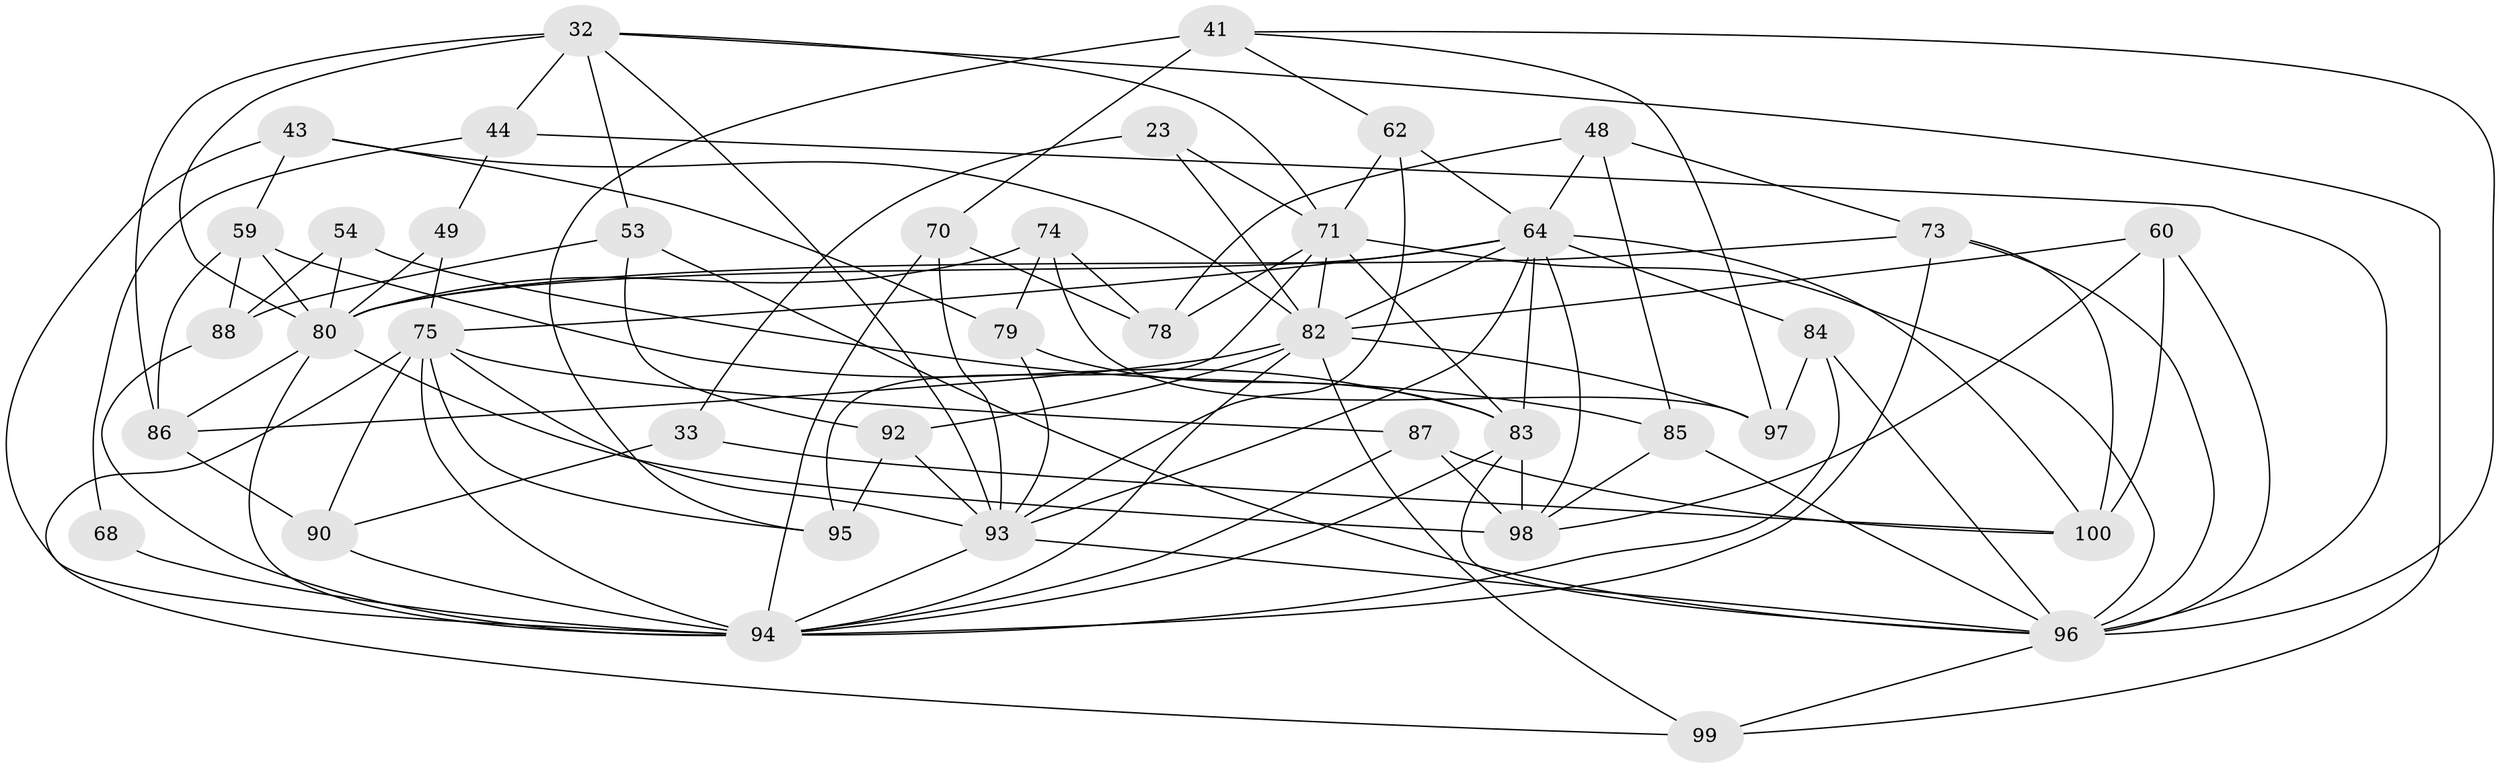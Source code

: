 // original degree distribution, {4: 1.0}
// Generated by graph-tools (version 1.1) at 2025/01/03/04/25 22:01:14]
// undirected, 40 vertices, 107 edges
graph export_dot {
graph [start="1"]
  node [color=gray90,style=filled];
  23;
  32 [super="+24"];
  33 [super="+11"];
  41 [super="+40"];
  43;
  44 [super="+20"];
  48;
  49;
  53;
  54;
  59 [super="+55"];
  60;
  62;
  64 [super="+25+38+46"];
  68;
  70 [super="+47"];
  71 [super="+58+63"];
  73 [super="+72"];
  74;
  75 [super="+34+51"];
  78;
  79;
  80 [super="+1+45+5+16+52"];
  82 [super="+9+57+50+66"];
  83 [super="+42+67"];
  84;
  85;
  86 [super="+76+28"];
  87;
  88 [super="+14"];
  90 [super="+31"];
  92 [super="+69"];
  93 [super="+65"];
  94 [super="+91+89"];
  95;
  96 [super="+8+26+22"];
  97;
  98 [super="+17+36+77"];
  99;
  100 [super="+30"];
  23 -- 33 [weight=2];
  23 -- 82;
  23 -- 71;
  32 -- 53;
  32 -- 86 [weight=2];
  32 -- 99;
  32 -- 71;
  32 -- 44;
  32 -- 80 [weight=2];
  32 -- 93 [weight=2];
  33 -- 100 [weight=2];
  33 -- 90 [weight=2];
  41 -- 70 [weight=2];
  41 -- 95;
  41 -- 62;
  41 -- 96;
  41 -- 97;
  43 -- 79;
  43 -- 59;
  43 -- 82;
  43 -- 94;
  44 -- 49;
  44 -- 68 [weight=2];
  44 -- 96 [weight=2];
  48 -- 85;
  48 -- 78;
  48 -- 73;
  48 -- 64;
  49 -- 75;
  49 -- 80 [weight=2];
  53 -- 92;
  53 -- 88;
  53 -- 96;
  54 -- 85;
  54 -- 88 [weight=2];
  54 -- 80;
  59 -- 86;
  59 -- 88 [weight=2];
  59 -- 80;
  59 -- 83;
  60 -- 98;
  60 -- 100;
  60 -- 96;
  60 -- 82;
  62 -- 93;
  62 -- 64;
  62 -- 71;
  64 -- 83 [weight=3];
  64 -- 98;
  64 -- 82 [weight=3];
  64 -- 84;
  64 -- 80;
  64 -- 100;
  64 -- 93;
  64 -- 75;
  68 -- 94 [weight=2];
  70 -- 93;
  70 -- 94 [weight=2];
  70 -- 78;
  71 -- 78;
  71 -- 96 [weight=2];
  71 -- 82 [weight=2];
  71 -- 83;
  71 -- 95;
  73 -- 94;
  73 -- 80 [weight=2];
  73 -- 100;
  73 -- 96;
  74 -- 97;
  74 -- 78;
  74 -- 79;
  74 -- 80;
  75 -- 90;
  75 -- 93;
  75 -- 95;
  75 -- 99;
  75 -- 94;
  75 -- 87;
  79 -- 93;
  79 -- 83;
  80 -- 98 [weight=3];
  80 -- 86;
  80 -- 94 [weight=2];
  82 -- 99;
  82 -- 97;
  82 -- 92 [weight=3];
  82 -- 86 [weight=2];
  82 -- 94;
  83 -- 98 [weight=3];
  83 -- 96;
  83 -- 94 [weight=2];
  84 -- 97;
  84 -- 96;
  84 -- 94;
  85 -- 96;
  85 -- 98;
  86 -- 90 [weight=2];
  87 -- 100;
  87 -- 98;
  87 -- 94;
  88 -- 94;
  90 -- 94;
  92 -- 93;
  92 -- 95;
  93 -- 96 [weight=2];
  93 -- 94 [weight=2];
  96 -- 99;
}
